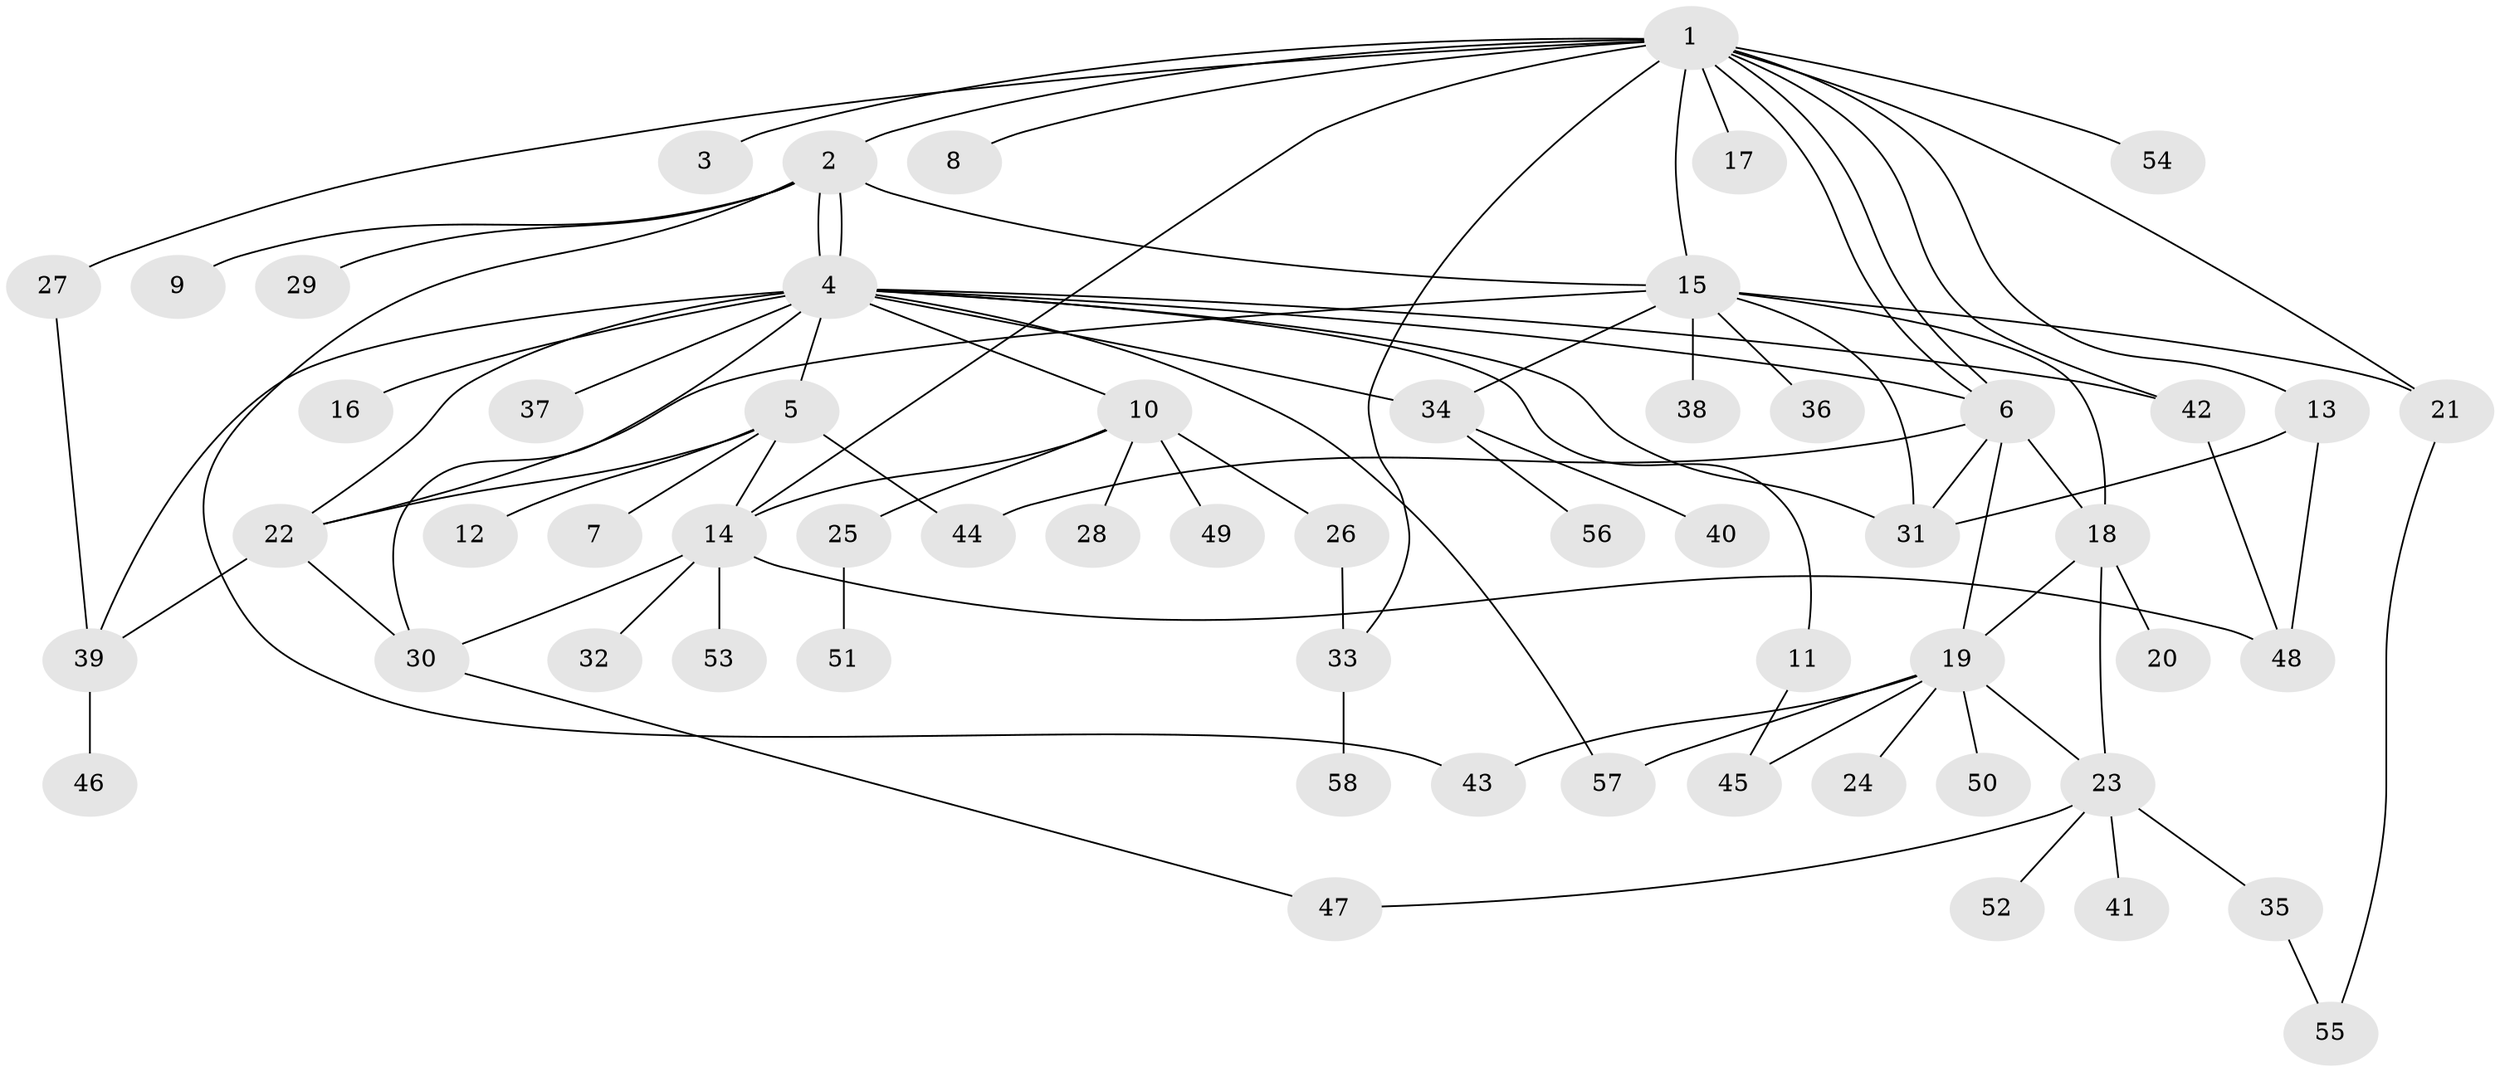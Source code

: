// coarse degree distribution, {12: 0.024390243902439025, 6: 0.0975609756097561, 1: 0.5365853658536586, 11: 0.024390243902439025, 8: 0.04878048780487805, 7: 0.04878048780487805, 4: 0.04878048780487805, 3: 0.07317073170731707, 2: 0.0975609756097561}
// Generated by graph-tools (version 1.1) at 2025/50/03/04/25 22:50:08]
// undirected, 58 vertices, 87 edges
graph export_dot {
  node [color=gray90,style=filled];
  1;
  2;
  3;
  4;
  5;
  6;
  7;
  8;
  9;
  10;
  11;
  12;
  13;
  14;
  15;
  16;
  17;
  18;
  19;
  20;
  21;
  22;
  23;
  24;
  25;
  26;
  27;
  28;
  29;
  30;
  31;
  32;
  33;
  34;
  35;
  36;
  37;
  38;
  39;
  40;
  41;
  42;
  43;
  44;
  45;
  46;
  47;
  48;
  49;
  50;
  51;
  52;
  53;
  54;
  55;
  56;
  57;
  58;
  1 -- 2;
  1 -- 3;
  1 -- 6;
  1 -- 6;
  1 -- 8;
  1 -- 13;
  1 -- 14;
  1 -- 15;
  1 -- 17;
  1 -- 21;
  1 -- 27;
  1 -- 33;
  1 -- 42;
  1 -- 54;
  2 -- 4;
  2 -- 4;
  2 -- 9;
  2 -- 15;
  2 -- 29;
  2 -- 43;
  4 -- 5;
  4 -- 6;
  4 -- 10;
  4 -- 11;
  4 -- 16;
  4 -- 22;
  4 -- 30;
  4 -- 31;
  4 -- 34;
  4 -- 37;
  4 -- 39;
  4 -- 42;
  4 -- 57;
  5 -- 7;
  5 -- 12;
  5 -- 14;
  5 -- 22;
  5 -- 44;
  6 -- 18;
  6 -- 19;
  6 -- 31;
  6 -- 44;
  10 -- 14;
  10 -- 25;
  10 -- 26;
  10 -- 28;
  10 -- 49;
  11 -- 45;
  13 -- 31;
  13 -- 48;
  14 -- 30;
  14 -- 32;
  14 -- 48;
  14 -- 53;
  15 -- 18;
  15 -- 21;
  15 -- 22;
  15 -- 31;
  15 -- 34;
  15 -- 36;
  15 -- 38;
  18 -- 19;
  18 -- 20;
  18 -- 23;
  19 -- 23;
  19 -- 24;
  19 -- 43;
  19 -- 45;
  19 -- 50;
  19 -- 57;
  21 -- 55;
  22 -- 30;
  22 -- 39;
  23 -- 35;
  23 -- 41;
  23 -- 47;
  23 -- 52;
  25 -- 51;
  26 -- 33;
  27 -- 39;
  30 -- 47;
  33 -- 58;
  34 -- 40;
  34 -- 56;
  35 -- 55;
  39 -- 46;
  42 -- 48;
}
